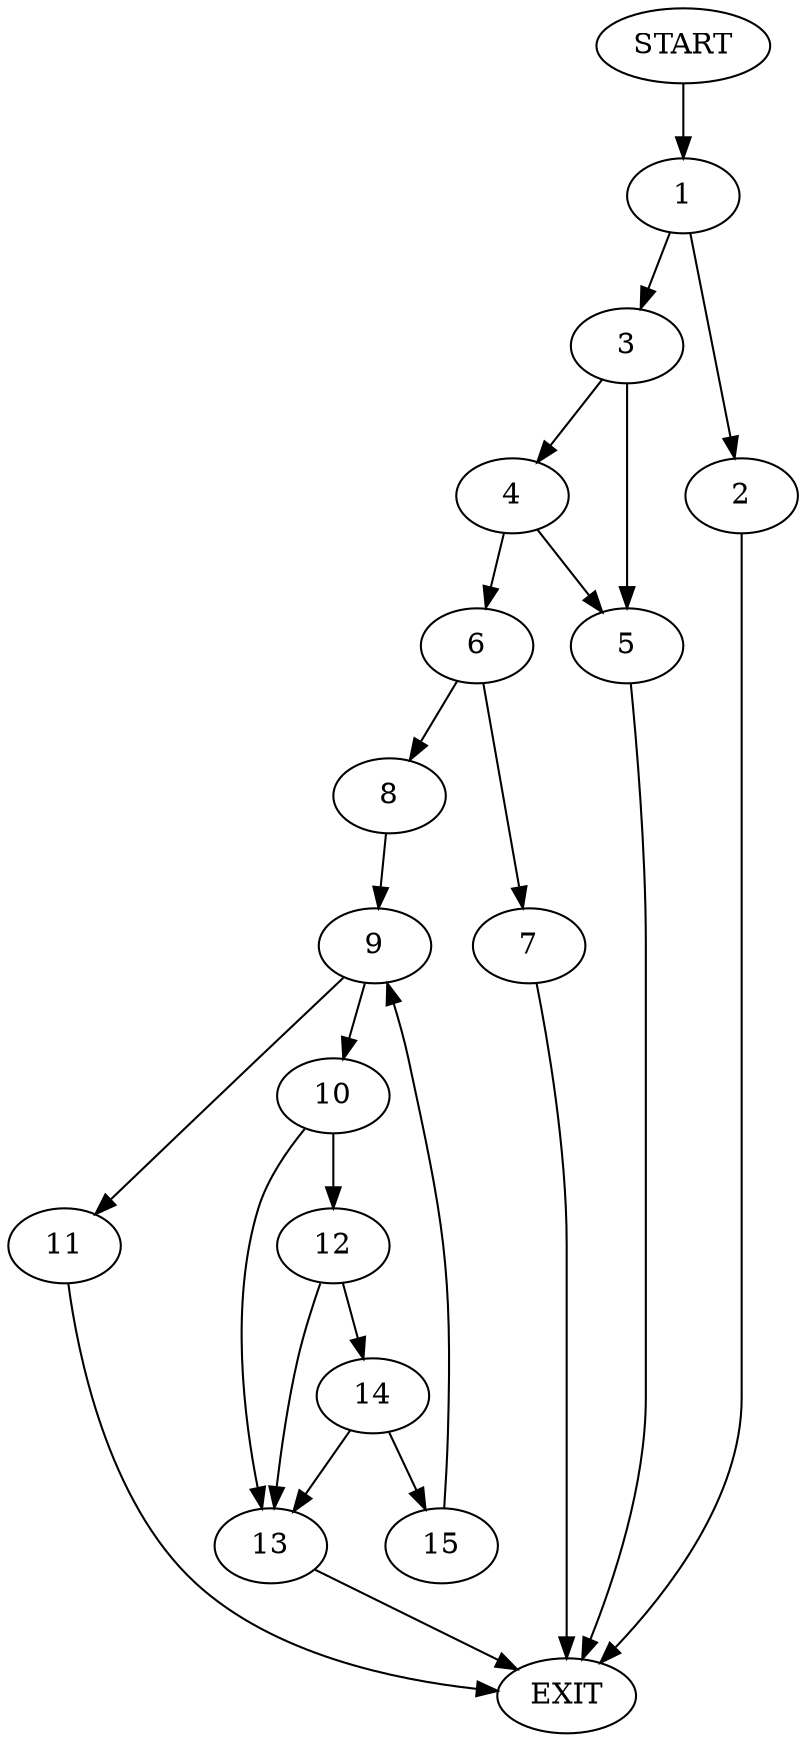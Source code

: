 digraph {
0 [label="START"]
16 [label="EXIT"]
0 -> 1
1 -> 2
1 -> 3
2 -> 16
3 -> 4
3 -> 5
4 -> 6
4 -> 5
5 -> 16
6 -> 7
6 -> 8
8 -> 9
7 -> 16
9 -> 10
9 -> 11
11 -> 16
10 -> 12
10 -> 13
13 -> 16
12 -> 14
12 -> 13
14 -> 15
14 -> 13
15 -> 9
}
